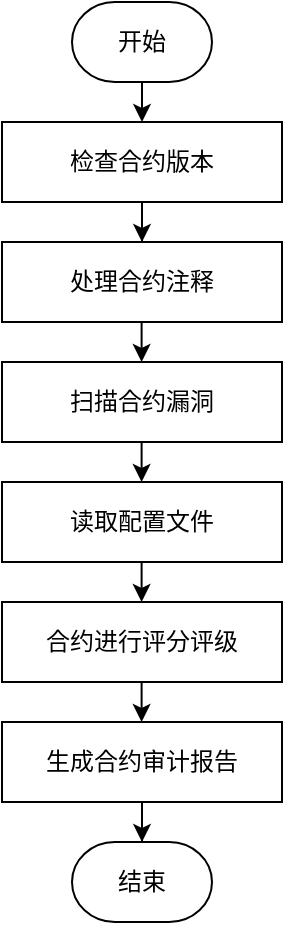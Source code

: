 <mxfile version="14.2.7" type="github">
  <diagram id="C5RBs43oDa-KdzZeNtuy" name="Page-1">
    <mxGraphModel dx="1422" dy="776" grid="1" gridSize="10" guides="1" tooltips="1" connect="1" arrows="1" fold="1" page="1" pageScale="1" pageWidth="827" pageHeight="1169" math="0" shadow="0">
      <root>
        <mxCell id="WIyWlLk6GJQsqaUBKTNV-0" />
        <mxCell id="WIyWlLk6GJQsqaUBKTNV-1" parent="WIyWlLk6GJQsqaUBKTNV-0" />
        <mxCell id="D1-YBusbFk8xAOi95iSE-8" style="edgeStyle=orthogonalEdgeStyle;rounded=0;orthogonalLoop=1;jettySize=auto;html=1;exitX=0.5;exitY=1;exitDx=0;exitDy=0;exitPerimeter=0;" parent="WIyWlLk6GJQsqaUBKTNV-1" edge="1">
          <mxGeometry relative="1" as="geometry">
            <mxPoint x="515" y="190" as="targetPoint" />
            <mxPoint x="515" y="170" as="sourcePoint" />
          </mxGeometry>
        </mxCell>
        <mxCell id="D1-YBusbFk8xAOi95iSE-3" value="结束" style="strokeWidth=1;html=1;shape=mxgraph.flowchart.terminator;whiteSpace=wrap;" parent="WIyWlLk6GJQsqaUBKTNV-1" vertex="1">
          <mxGeometry x="480" y="550" width="70" height="40" as="geometry" />
        </mxCell>
        <mxCell id="D1-YBusbFk8xAOi95iSE-14" style="edgeStyle=orthogonalEdgeStyle;rounded=0;orthogonalLoop=1;jettySize=auto;html=1;exitX=0.5;exitY=1;exitDx=0;exitDy=0;" parent="WIyWlLk6GJQsqaUBKTNV-1" source="D1-YBusbFk8xAOi95iSE-4" target="D1-YBusbFk8xAOi95iSE-9" edge="1">
          <mxGeometry relative="1" as="geometry" />
        </mxCell>
        <mxCell id="D1-YBusbFk8xAOi95iSE-4" value="检查合约版本" style="rounded=0;whiteSpace=wrap;html=1;absoluteArcSize=1;arcSize=14;strokeWidth=1;shadow=0;sketch=0;glass=0;" parent="WIyWlLk6GJQsqaUBKTNV-1" vertex="1">
          <mxGeometry x="445" y="190" width="140" height="40" as="geometry" />
        </mxCell>
        <mxCell id="D1-YBusbFk8xAOi95iSE-9" value="处理合约注释" style="rounded=0;whiteSpace=wrap;html=1;absoluteArcSize=1;arcSize=14;strokeWidth=1;" parent="WIyWlLk6GJQsqaUBKTNV-1" vertex="1">
          <mxGeometry x="445" y="250" width="140" height="40" as="geometry" />
        </mxCell>
        <mxCell id="D1-YBusbFk8xAOi95iSE-18" style="edgeStyle=orthogonalEdgeStyle;rounded=0;orthogonalLoop=1;jettySize=auto;html=1;exitX=0.5;exitY=1;exitDx=0;exitDy=0;" parent="WIyWlLk6GJQsqaUBKTNV-1" source="D1-YBusbFk8xAOi95iSE-16" target="D1-YBusbFk8xAOi95iSE-3" edge="1">
          <mxGeometry relative="1" as="geometry" />
        </mxCell>
        <mxCell id="D1-YBusbFk8xAOi95iSE-16" value="生成合约审计报告" style="rounded=0;whiteSpace=wrap;html=1;absoluteArcSize=1;arcSize=14;strokeWidth=1;" parent="WIyWlLk6GJQsqaUBKTNV-1" vertex="1">
          <mxGeometry x="445" y="490" width="140" height="40" as="geometry" />
        </mxCell>
        <mxCell id="fZ24Pr49zIEkieA5GfXy-0" value="扫描合约漏洞" style="rounded=0;whiteSpace=wrap;html=1;absoluteArcSize=1;arcSize=14;strokeWidth=1;" parent="WIyWlLk6GJQsqaUBKTNV-1" vertex="1">
          <mxGeometry x="445" y="310" width="140" height="40" as="geometry" />
        </mxCell>
        <mxCell id="fZ24Pr49zIEkieA5GfXy-1" value="读取配置文件" style="rounded=0;whiteSpace=wrap;html=1;absoluteArcSize=1;arcSize=14;strokeWidth=1;" parent="WIyWlLk6GJQsqaUBKTNV-1" vertex="1">
          <mxGeometry x="445" y="370" width="140" height="40" as="geometry" />
        </mxCell>
        <mxCell id="fZ24Pr49zIEkieA5GfXy-2" value="合约进行评分评级" style="rounded=0;whiteSpace=wrap;html=1;absoluteArcSize=1;arcSize=14;strokeWidth=1;" parent="WIyWlLk6GJQsqaUBKTNV-1" vertex="1">
          <mxGeometry x="445" y="430" width="140" height="40" as="geometry" />
        </mxCell>
        <mxCell id="fZ24Pr49zIEkieA5GfXy-3" style="edgeStyle=orthogonalEdgeStyle;rounded=0;orthogonalLoop=1;jettySize=auto;html=1;exitX=0.5;exitY=1;exitDx=0;exitDy=0;" parent="WIyWlLk6GJQsqaUBKTNV-1" edge="1">
          <mxGeometry relative="1" as="geometry">
            <mxPoint x="514.8" y="470" as="sourcePoint" />
            <mxPoint x="514.8" y="490" as="targetPoint" />
          </mxGeometry>
        </mxCell>
        <mxCell id="fZ24Pr49zIEkieA5GfXy-4" style="edgeStyle=orthogonalEdgeStyle;rounded=0;orthogonalLoop=1;jettySize=auto;html=1;exitX=0.5;exitY=1;exitDx=0;exitDy=0;" parent="WIyWlLk6GJQsqaUBKTNV-1" edge="1">
          <mxGeometry relative="1" as="geometry">
            <mxPoint x="514.8" y="410" as="sourcePoint" />
            <mxPoint x="514.8" y="430" as="targetPoint" />
          </mxGeometry>
        </mxCell>
        <mxCell id="fZ24Pr49zIEkieA5GfXy-5" style="edgeStyle=orthogonalEdgeStyle;rounded=0;orthogonalLoop=1;jettySize=auto;html=1;exitX=0.5;exitY=1;exitDx=0;exitDy=0;" parent="WIyWlLk6GJQsqaUBKTNV-1" edge="1">
          <mxGeometry relative="1" as="geometry">
            <mxPoint x="514.8" y="350" as="sourcePoint" />
            <mxPoint x="514.8" y="370" as="targetPoint" />
          </mxGeometry>
        </mxCell>
        <mxCell id="fZ24Pr49zIEkieA5GfXy-6" style="edgeStyle=orthogonalEdgeStyle;rounded=0;orthogonalLoop=1;jettySize=auto;html=1;exitX=0.5;exitY=1;exitDx=0;exitDy=0;" parent="WIyWlLk6GJQsqaUBKTNV-1" edge="1">
          <mxGeometry relative="1" as="geometry">
            <mxPoint x="514.8" y="290" as="sourcePoint" />
            <mxPoint x="514.8" y="310" as="targetPoint" />
          </mxGeometry>
        </mxCell>
        <mxCell id="jF_noc5SYaxRsIBGvX0V-0" value="开始" style="strokeWidth=1;html=1;shape=mxgraph.flowchart.terminator;whiteSpace=wrap;" vertex="1" parent="WIyWlLk6GJQsqaUBKTNV-1">
          <mxGeometry x="480" y="130" width="70" height="40" as="geometry" />
        </mxCell>
      </root>
    </mxGraphModel>
  </diagram>
</mxfile>

